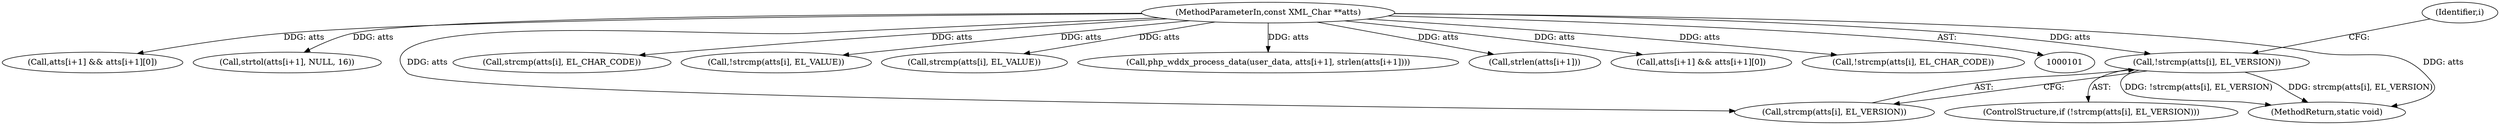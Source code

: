 digraph "0_php_2aae60461c2ff7b7fbcdd194c789ac841d0747d7@API" {
"1000133" [label="(Call,!strcmp(atts[i], EL_VERSION))"];
"1000104" [label="(MethodParameterIn,const XML_Char **atts)"];
"1000387" [label="(Call,atts[i+1] && atts[i+1][0])"];
"1000284" [label="(Call,strtol(atts[i+1], NULL, 16))"];
"1000132" [label="(ControlStructure,if (!strcmp(atts[i], EL_VERSION)))"];
"1000452" [label="(MethodReturn,static void)"];
"1000130" [label="(Identifier,i)"];
"1000104" [label="(MethodParameterIn,const XML_Char **atts)"];
"1000257" [label="(Call,strcmp(atts[i], EL_CHAR_CODE))"];
"1000133" [label="(Call,!strcmp(atts[i], EL_VERSION))"];
"1000381" [label="(Call,!strcmp(atts[i], EL_VALUE))"];
"1000382" [label="(Call,strcmp(atts[i], EL_VALUE))"];
"1000409" [label="(Call,php_wddx_process_data(user_data, atts[i+1], strlen(atts[i+1])))"];
"1000416" [label="(Call,strlen(atts[i+1]))"];
"1000262" [label="(Call,atts[i+1] && atts[i+1][0])"];
"1000256" [label="(Call,!strcmp(atts[i], EL_CHAR_CODE))"];
"1000134" [label="(Call,strcmp(atts[i], EL_VERSION))"];
"1000133" -> "1000132"  [label="AST: "];
"1000133" -> "1000134"  [label="CFG: "];
"1000134" -> "1000133"  [label="AST: "];
"1000130" -> "1000133"  [label="CFG: "];
"1000133" -> "1000452"  [label="DDG: strcmp(atts[i], EL_VERSION)"];
"1000133" -> "1000452"  [label="DDG: !strcmp(atts[i], EL_VERSION)"];
"1000104" -> "1000133"  [label="DDG: atts"];
"1000104" -> "1000101"  [label="AST: "];
"1000104" -> "1000452"  [label="DDG: atts"];
"1000104" -> "1000134"  [label="DDG: atts"];
"1000104" -> "1000256"  [label="DDG: atts"];
"1000104" -> "1000257"  [label="DDG: atts"];
"1000104" -> "1000262"  [label="DDG: atts"];
"1000104" -> "1000284"  [label="DDG: atts"];
"1000104" -> "1000381"  [label="DDG: atts"];
"1000104" -> "1000382"  [label="DDG: atts"];
"1000104" -> "1000387"  [label="DDG: atts"];
"1000104" -> "1000409"  [label="DDG: atts"];
"1000104" -> "1000416"  [label="DDG: atts"];
}
